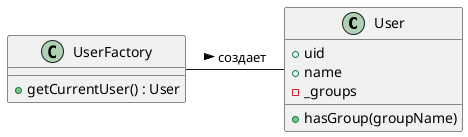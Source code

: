 @startuml entities

class User{
    + uid
    + name
    - _groups
    + hasGroup(groupName)
}

class UserFactory {
    + getCurrentUser() : User
}

UserFactory - User : создает >

@enduml

